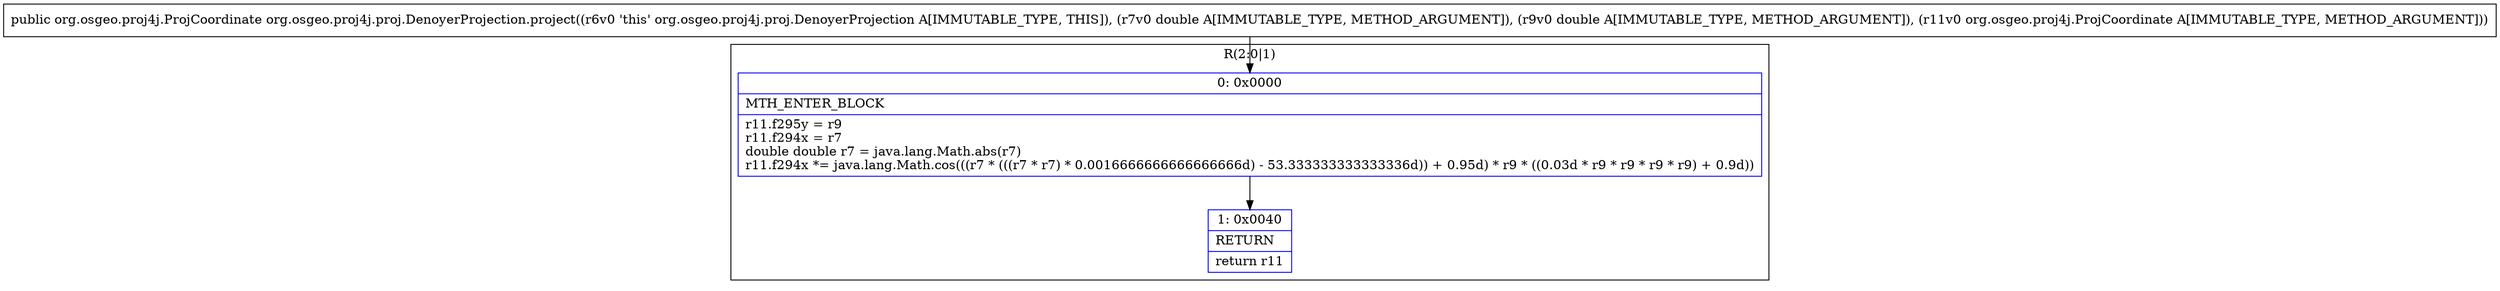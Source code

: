 digraph "CFG fororg.osgeo.proj4j.proj.DenoyerProjection.project(DDLorg\/osgeo\/proj4j\/ProjCoordinate;)Lorg\/osgeo\/proj4j\/ProjCoordinate;" {
subgraph cluster_Region_1803175391 {
label = "R(2:0|1)";
node [shape=record,color=blue];
Node_0 [shape=record,label="{0\:\ 0x0000|MTH_ENTER_BLOCK\l|r11.f295y = r9\lr11.f294x = r7\ldouble double r7 = java.lang.Math.abs(r7)\lr11.f294x *= java.lang.Math.cos(((r7 * (((r7 * r7) * 0.0016666666666666666d) \- 53.333333333333336d)) + 0.95d) * r9 * ((0.03d * r9 * r9 * r9 * r9) + 0.9d))\l}"];
Node_1 [shape=record,label="{1\:\ 0x0040|RETURN\l|return r11\l}"];
}
MethodNode[shape=record,label="{public org.osgeo.proj4j.ProjCoordinate org.osgeo.proj4j.proj.DenoyerProjection.project((r6v0 'this' org.osgeo.proj4j.proj.DenoyerProjection A[IMMUTABLE_TYPE, THIS]), (r7v0 double A[IMMUTABLE_TYPE, METHOD_ARGUMENT]), (r9v0 double A[IMMUTABLE_TYPE, METHOD_ARGUMENT]), (r11v0 org.osgeo.proj4j.ProjCoordinate A[IMMUTABLE_TYPE, METHOD_ARGUMENT])) }"];
MethodNode -> Node_0;
Node_0 -> Node_1;
}

